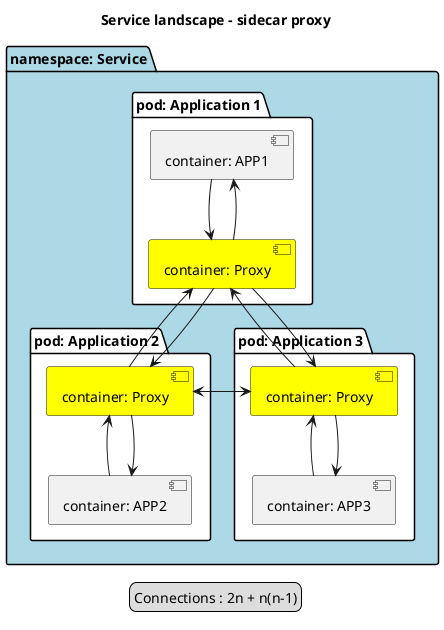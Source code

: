 @startuml

title Service landscape - sidecar proxy
skinparam componentStyle uml2

package "namespace: Service" #LightBlue {
  package "pod: Application 1" #White {
    component "container: APP1" as APP1
    component "container: Proxy" as APP1Proxy #Yellow
  }

  package "pod: Application 2" #White {
    component "container: Proxy" as APP2Proxy #Yellow
    component "container: APP2" as APP2
  }

  package "pod: Application 3" #White {
    component "container: APP3" as APP3
    component "container: Proxy" as APP3Proxy #Yellow
  }

}

APP1Proxy --> APP2Proxy
APP1Proxy --> APP3Proxy

APP2Proxy --> APP1Proxy
APP2Proxy --> APP3Proxy

APP3Proxy --> APP1Proxy
APP3Proxy --> APP2Proxy

APP1 -d-> APP1Proxy
APP1Proxy -u-> APP1

APP2 -u-> APP2Proxy
APP2Proxy -d-> APP2

APP3 -u-> APP3Proxy
APP3Proxy -d-> APP3

legend
  Connections : 2n + n(n-1)
end legend

@enduml


